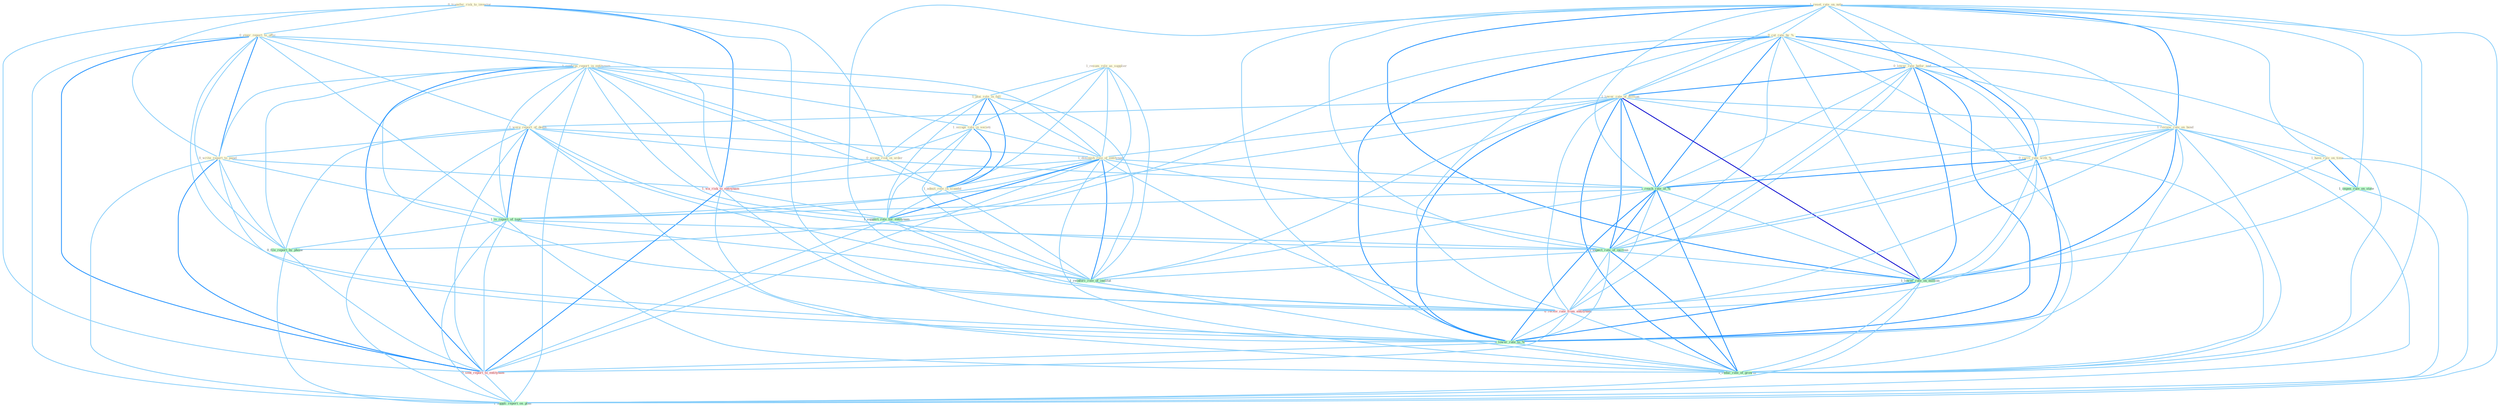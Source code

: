 Graph G{ 
    node
    [shape=polygon,style=filled,width=.5,height=.06,color="#BDFCC9",fixedsize=true,fontsize=4,
    fontcolor="#2f4f4f"];
    {node
    [color="#ffffe0", fontcolor="#8b7d6b"] "1_reset_rate_on_note " "0_cut_rate_by_% " "0_transfer_risk_to_investor " "0_lower_rate_befor_end " "0_steer_report_to_offic " "1_resum_role_as_supplier " "1_lower_rate_of_million " "1_confirm_report_in_entitynam " "1_review_rate_on_bond " "1_have_rule_on_time " "1_were_report_of_death " "1_plai_role_in_fall " "0_write_report_to_panel " "1_occupi_role_in_societi " "0_accept_risk_in_order " "1_diminish_role_of_entitynam " "1_admit_role_in_scandal " "0_carri_rate_with_% "}
{node [color="#fff0f5", fontcolor="#b22222"] "1_wa_risk_to_entitynam " "0_receiv_rate_from_entitynam " "0_sent_report_to_entitynam "}
edge [color="#B0E2FF"];

	"1_reset_rate_on_note " -- "0_cut_rate_by_% " [w="1", color="#87cefa" ];
	"1_reset_rate_on_note " -- "0_lower_rate_befor_end " [w="1", color="#87cefa" ];
	"1_reset_rate_on_note " -- "1_lower_rate_of_million " [w="1", color="#87cefa" ];
	"1_reset_rate_on_note " -- "1_review_rate_on_bond " [w="2", color="#1e90ff" , len=0.8];
	"1_reset_rate_on_note " -- "1_have_rule_on_time " [w="1", color="#87cefa" ];
	"1_reset_rate_on_note " -- "0_carri_rate_with_% " [w="1", color="#87cefa" ];
	"1_reset_rate_on_note " -- "1_impos_rule_on_state " [w="1", color="#87cefa" ];
	"1_reset_rate_on_note " -- "1_reach_rate_of_% " [w="1", color="#87cefa" ];
	"1_reset_rate_on_note " -- "1_expect_rate_of_increas " [w="1", color="#87cefa" ];
	"1_reset_rate_on_note " -- "1_lower_rate_on_million " [w="2", color="#1e90ff" , len=0.8];
	"1_reset_rate_on_note " -- "0_receiv_rate_from_entitynam " [w="1", color="#87cefa" ];
	"1_reset_rate_on_note " -- "0_lower_rate_to_% " [w="1", color="#87cefa" ];
	"1_reset_rate_on_note " -- "1_suppli_report_on_plan " [w="1", color="#87cefa" ];
	"1_reset_rate_on_note " -- "1_reduc_rate_of_growth " [w="1", color="#87cefa" ];
	"0_cut_rate_by_% " -- "0_lower_rate_befor_end " [w="1", color="#87cefa" ];
	"0_cut_rate_by_% " -- "1_lower_rate_of_million " [w="1", color="#87cefa" ];
	"0_cut_rate_by_% " -- "1_review_rate_on_bond " [w="1", color="#87cefa" ];
	"0_cut_rate_by_% " -- "0_carri_rate_with_% " [w="2", color="#1e90ff" , len=0.8];
	"0_cut_rate_by_% " -- "1_reach_rate_of_% " [w="2", color="#1e90ff" , len=0.8];
	"0_cut_rate_by_% " -- "1_expect_rate_of_increas " [w="1", color="#87cefa" ];
	"0_cut_rate_by_% " -- "1_lower_rate_on_million " [w="1", color="#87cefa" ];
	"0_cut_rate_by_% " -- "0_receiv_rate_from_entitynam " [w="1", color="#87cefa" ];
	"0_cut_rate_by_% " -- "0_file_report_by_phone " [w="1", color="#87cefa" ];
	"0_cut_rate_by_% " -- "0_lower_rate_to_% " [w="2", color="#1e90ff" , len=0.8];
	"0_cut_rate_by_% " -- "1_reduc_rate_of_growth " [w="1", color="#87cefa" ];
	"0_transfer_risk_to_investor " -- "0_steer_report_to_offic " [w="1", color="#87cefa" ];
	"0_transfer_risk_to_investor " -- "0_write_report_to_panel " [w="1", color="#87cefa" ];
	"0_transfer_risk_to_investor " -- "0_accept_risk_in_order " [w="1", color="#87cefa" ];
	"0_transfer_risk_to_investor " -- "1_wa_risk_to_entitynam " [w="2", color="#1e90ff" , len=0.8];
	"0_transfer_risk_to_investor " -- "0_lower_rate_to_% " [w="1", color="#87cefa" ];
	"0_transfer_risk_to_investor " -- "0_sent_report_to_entitynam " [w="1", color="#87cefa" ];
	"0_lower_rate_befor_end " -- "1_lower_rate_of_million " [w="2", color="#1e90ff" , len=0.8];
	"0_lower_rate_befor_end " -- "1_review_rate_on_bond " [w="1", color="#87cefa" ];
	"0_lower_rate_befor_end " -- "0_carri_rate_with_% " [w="1", color="#87cefa" ];
	"0_lower_rate_befor_end " -- "1_reach_rate_of_% " [w="1", color="#87cefa" ];
	"0_lower_rate_befor_end " -- "1_expect_rate_of_increas " [w="1", color="#87cefa" ];
	"0_lower_rate_befor_end " -- "1_lower_rate_on_million " [w="2", color="#1e90ff" , len=0.8];
	"0_lower_rate_befor_end " -- "0_receiv_rate_from_entitynam " [w="1", color="#87cefa" ];
	"0_lower_rate_befor_end " -- "0_lower_rate_to_% " [w="2", color="#1e90ff" , len=0.8];
	"0_lower_rate_befor_end " -- "1_reduc_rate_of_growth " [w="1", color="#87cefa" ];
	"0_steer_report_to_offic " -- "1_confirm_report_in_entitynam " [w="1", color="#87cefa" ];
	"0_steer_report_to_offic " -- "1_were_report_of_death " [w="1", color="#87cefa" ];
	"0_steer_report_to_offic " -- "0_write_report_to_panel " [w="2", color="#1e90ff" , len=0.8];
	"0_steer_report_to_offic " -- "1_wa_risk_to_entitynam " [w="1", color="#87cefa" ];
	"0_steer_report_to_offic " -- "1_is_report_of_topic " [w="1", color="#87cefa" ];
	"0_steer_report_to_offic " -- "0_file_report_by_phone " [w="1", color="#87cefa" ];
	"0_steer_report_to_offic " -- "0_lower_rate_to_% " [w="1", color="#87cefa" ];
	"0_steer_report_to_offic " -- "0_sent_report_to_entitynam " [w="2", color="#1e90ff" , len=0.8];
	"0_steer_report_to_offic " -- "1_suppli_report_on_plan " [w="1", color="#87cefa" ];
	"1_resum_role_as_supplier " -- "1_plai_role_in_fall " [w="1", color="#87cefa" ];
	"1_resum_role_as_supplier " -- "1_occupi_role_in_societi " [w="1", color="#87cefa" ];
	"1_resum_role_as_supplier " -- "1_diminish_role_of_entitynam " [w="1", color="#87cefa" ];
	"1_resum_role_as_supplier " -- "1_admit_role_in_scandal " [w="1", color="#87cefa" ];
	"1_resum_role_as_supplier " -- "1_support_role_for_entitynam " [w="1", color="#87cefa" ];
	"1_resum_role_as_supplier " -- "1_reinforc_role_of_institut " [w="1", color="#87cefa" ];
	"1_lower_rate_of_million " -- "1_review_rate_on_bond " [w="1", color="#87cefa" ];
	"1_lower_rate_of_million " -- "1_were_report_of_death " [w="1", color="#87cefa" ];
	"1_lower_rate_of_million " -- "1_diminish_role_of_entitynam " [w="1", color="#87cefa" ];
	"1_lower_rate_of_million " -- "0_carri_rate_with_% " [w="1", color="#87cefa" ];
	"1_lower_rate_of_million " -- "1_reach_rate_of_% " [w="2", color="#1e90ff" , len=0.8];
	"1_lower_rate_of_million " -- "1_is_report_of_topic " [w="1", color="#87cefa" ];
	"1_lower_rate_of_million " -- "1_expect_rate_of_increas " [w="2", color="#1e90ff" , len=0.8];
	"1_lower_rate_of_million " -- "1_reinforc_role_of_institut " [w="1", color="#87cefa" ];
	"1_lower_rate_of_million " -- "1_lower_rate_on_million " [w="3", color="#0000cd" , len=0.6];
	"1_lower_rate_of_million " -- "0_receiv_rate_from_entitynam " [w="1", color="#87cefa" ];
	"1_lower_rate_of_million " -- "0_lower_rate_to_% " [w="2", color="#1e90ff" , len=0.8];
	"1_lower_rate_of_million " -- "1_reduc_rate_of_growth " [w="2", color="#1e90ff" , len=0.8];
	"1_confirm_report_in_entitynam " -- "1_were_report_of_death " [w="1", color="#87cefa" ];
	"1_confirm_report_in_entitynam " -- "1_plai_role_in_fall " [w="1", color="#87cefa" ];
	"1_confirm_report_in_entitynam " -- "0_write_report_to_panel " [w="1", color="#87cefa" ];
	"1_confirm_report_in_entitynam " -- "1_occupi_role_in_societi " [w="1", color="#87cefa" ];
	"1_confirm_report_in_entitynam " -- "0_accept_risk_in_order " [w="1", color="#87cefa" ];
	"1_confirm_report_in_entitynam " -- "1_diminish_role_of_entitynam " [w="1", color="#87cefa" ];
	"1_confirm_report_in_entitynam " -- "1_admit_role_in_scandal " [w="1", color="#87cefa" ];
	"1_confirm_report_in_entitynam " -- "1_wa_risk_to_entitynam " [w="1", color="#87cefa" ];
	"1_confirm_report_in_entitynam " -- "1_support_role_for_entitynam " [w="1", color="#87cefa" ];
	"1_confirm_report_in_entitynam " -- "1_is_report_of_topic " [w="1", color="#87cefa" ];
	"1_confirm_report_in_entitynam " -- "0_receiv_rate_from_entitynam " [w="1", color="#87cefa" ];
	"1_confirm_report_in_entitynam " -- "0_file_report_by_phone " [w="1", color="#87cefa" ];
	"1_confirm_report_in_entitynam " -- "0_sent_report_to_entitynam " [w="2", color="#1e90ff" , len=0.8];
	"1_confirm_report_in_entitynam " -- "1_suppli_report_on_plan " [w="1", color="#87cefa" ];
	"1_review_rate_on_bond " -- "1_have_rule_on_time " [w="1", color="#87cefa" ];
	"1_review_rate_on_bond " -- "0_carri_rate_with_% " [w="1", color="#87cefa" ];
	"1_review_rate_on_bond " -- "1_impos_rule_on_state " [w="1", color="#87cefa" ];
	"1_review_rate_on_bond " -- "1_reach_rate_of_% " [w="1", color="#87cefa" ];
	"1_review_rate_on_bond " -- "1_expect_rate_of_increas " [w="1", color="#87cefa" ];
	"1_review_rate_on_bond " -- "1_lower_rate_on_million " [w="2", color="#1e90ff" , len=0.8];
	"1_review_rate_on_bond " -- "0_receiv_rate_from_entitynam " [w="1", color="#87cefa" ];
	"1_review_rate_on_bond " -- "0_lower_rate_to_% " [w="1", color="#87cefa" ];
	"1_review_rate_on_bond " -- "1_suppli_report_on_plan " [w="1", color="#87cefa" ];
	"1_review_rate_on_bond " -- "1_reduc_rate_of_growth " [w="1", color="#87cefa" ];
	"1_have_rule_on_time " -- "1_impos_rule_on_state " [w="2", color="#1e90ff" , len=0.8];
	"1_have_rule_on_time " -- "1_lower_rate_on_million " [w="1", color="#87cefa" ];
	"1_have_rule_on_time " -- "1_suppli_report_on_plan " [w="1", color="#87cefa" ];
	"1_were_report_of_death " -- "0_write_report_to_panel " [w="1", color="#87cefa" ];
	"1_were_report_of_death " -- "1_diminish_role_of_entitynam " [w="1", color="#87cefa" ];
	"1_were_report_of_death " -- "1_reach_rate_of_% " [w="1", color="#87cefa" ];
	"1_were_report_of_death " -- "1_is_report_of_topic " [w="2", color="#1e90ff" , len=0.8];
	"1_were_report_of_death " -- "1_expect_rate_of_increas " [w="1", color="#87cefa" ];
	"1_were_report_of_death " -- "1_reinforc_role_of_institut " [w="1", color="#87cefa" ];
	"1_were_report_of_death " -- "0_file_report_by_phone " [w="1", color="#87cefa" ];
	"1_were_report_of_death " -- "0_sent_report_to_entitynam " [w="1", color="#87cefa" ];
	"1_were_report_of_death " -- "1_suppli_report_on_plan " [w="1", color="#87cefa" ];
	"1_were_report_of_death " -- "1_reduc_rate_of_growth " [w="1", color="#87cefa" ];
	"1_plai_role_in_fall " -- "1_occupi_role_in_societi " [w="2", color="#1e90ff" , len=0.8];
	"1_plai_role_in_fall " -- "0_accept_risk_in_order " [w="1", color="#87cefa" ];
	"1_plai_role_in_fall " -- "1_diminish_role_of_entitynam " [w="1", color="#87cefa" ];
	"1_plai_role_in_fall " -- "1_admit_role_in_scandal " [w="2", color="#1e90ff" , len=0.8];
	"1_plai_role_in_fall " -- "1_support_role_for_entitynam " [w="1", color="#87cefa" ];
	"1_plai_role_in_fall " -- "1_reinforc_role_of_institut " [w="1", color="#87cefa" ];
	"0_write_report_to_panel " -- "1_wa_risk_to_entitynam " [w="1", color="#87cefa" ];
	"0_write_report_to_panel " -- "1_is_report_of_topic " [w="1", color="#87cefa" ];
	"0_write_report_to_panel " -- "0_file_report_by_phone " [w="1", color="#87cefa" ];
	"0_write_report_to_panel " -- "0_lower_rate_to_% " [w="1", color="#87cefa" ];
	"0_write_report_to_panel " -- "0_sent_report_to_entitynam " [w="2", color="#1e90ff" , len=0.8];
	"0_write_report_to_panel " -- "1_suppli_report_on_plan " [w="1", color="#87cefa" ];
	"1_occupi_role_in_societi " -- "0_accept_risk_in_order " [w="1", color="#87cefa" ];
	"1_occupi_role_in_societi " -- "1_diminish_role_of_entitynam " [w="1", color="#87cefa" ];
	"1_occupi_role_in_societi " -- "1_admit_role_in_scandal " [w="2", color="#1e90ff" , len=0.8];
	"1_occupi_role_in_societi " -- "1_support_role_for_entitynam " [w="1", color="#87cefa" ];
	"1_occupi_role_in_societi " -- "1_reinforc_role_of_institut " [w="1", color="#87cefa" ];
	"0_accept_risk_in_order " -- "1_admit_role_in_scandal " [w="1", color="#87cefa" ];
	"0_accept_risk_in_order " -- "1_wa_risk_to_entitynam " [w="1", color="#87cefa" ];
	"1_diminish_role_of_entitynam " -- "1_admit_role_in_scandal " [w="1", color="#87cefa" ];
	"1_diminish_role_of_entitynam " -- "1_wa_risk_to_entitynam " [w="1", color="#87cefa" ];
	"1_diminish_role_of_entitynam " -- "1_support_role_for_entitynam " [w="2", color="#1e90ff" , len=0.8];
	"1_diminish_role_of_entitynam " -- "1_reach_rate_of_% " [w="1", color="#87cefa" ];
	"1_diminish_role_of_entitynam " -- "1_is_report_of_topic " [w="1", color="#87cefa" ];
	"1_diminish_role_of_entitynam " -- "1_expect_rate_of_increas " [w="1", color="#87cefa" ];
	"1_diminish_role_of_entitynam " -- "1_reinforc_role_of_institut " [w="2", color="#1e90ff" , len=0.8];
	"1_diminish_role_of_entitynam " -- "0_receiv_rate_from_entitynam " [w="1", color="#87cefa" ];
	"1_diminish_role_of_entitynam " -- "0_sent_report_to_entitynam " [w="1", color="#87cefa" ];
	"1_diminish_role_of_entitynam " -- "1_reduc_rate_of_growth " [w="1", color="#87cefa" ];
	"1_admit_role_in_scandal " -- "1_support_role_for_entitynam " [w="1", color="#87cefa" ];
	"1_admit_role_in_scandal " -- "1_reinforc_role_of_institut " [w="1", color="#87cefa" ];
	"0_carri_rate_with_% " -- "1_reach_rate_of_% " [w="2", color="#1e90ff" , len=0.8];
	"0_carri_rate_with_% " -- "1_expect_rate_of_increas " [w="1", color="#87cefa" ];
	"0_carri_rate_with_% " -- "1_lower_rate_on_million " [w="1", color="#87cefa" ];
	"0_carri_rate_with_% " -- "0_receiv_rate_from_entitynam " [w="1", color="#87cefa" ];
	"0_carri_rate_with_% " -- "0_lower_rate_to_% " [w="2", color="#1e90ff" , len=0.8];
	"0_carri_rate_with_% " -- "1_reduc_rate_of_growth " [w="1", color="#87cefa" ];
	"1_wa_risk_to_entitynam " -- "1_support_role_for_entitynam " [w="1", color="#87cefa" ];
	"1_wa_risk_to_entitynam " -- "0_receiv_rate_from_entitynam " [w="1", color="#87cefa" ];
	"1_wa_risk_to_entitynam " -- "0_lower_rate_to_% " [w="1", color="#87cefa" ];
	"1_wa_risk_to_entitynam " -- "0_sent_report_to_entitynam " [w="2", color="#1e90ff" , len=0.8];
	"1_impos_rule_on_state " -- "1_lower_rate_on_million " [w="1", color="#87cefa" ];
	"1_impos_rule_on_state " -- "1_suppli_report_on_plan " [w="1", color="#87cefa" ];
	"1_support_role_for_entitynam " -- "1_reinforc_role_of_institut " [w="1", color="#87cefa" ];
	"1_support_role_for_entitynam " -- "0_receiv_rate_from_entitynam " [w="1", color="#87cefa" ];
	"1_support_role_for_entitynam " -- "0_sent_report_to_entitynam " [w="1", color="#87cefa" ];
	"1_reach_rate_of_% " -- "1_is_report_of_topic " [w="1", color="#87cefa" ];
	"1_reach_rate_of_% " -- "1_expect_rate_of_increas " [w="2", color="#1e90ff" , len=0.8];
	"1_reach_rate_of_% " -- "1_reinforc_role_of_institut " [w="1", color="#87cefa" ];
	"1_reach_rate_of_% " -- "1_lower_rate_on_million " [w="1", color="#87cefa" ];
	"1_reach_rate_of_% " -- "0_receiv_rate_from_entitynam " [w="1", color="#87cefa" ];
	"1_reach_rate_of_% " -- "0_lower_rate_to_% " [w="2", color="#1e90ff" , len=0.8];
	"1_reach_rate_of_% " -- "1_reduc_rate_of_growth " [w="2", color="#1e90ff" , len=0.8];
	"1_is_report_of_topic " -- "1_expect_rate_of_increas " [w="1", color="#87cefa" ];
	"1_is_report_of_topic " -- "1_reinforc_role_of_institut " [w="1", color="#87cefa" ];
	"1_is_report_of_topic " -- "0_file_report_by_phone " [w="1", color="#87cefa" ];
	"1_is_report_of_topic " -- "0_sent_report_to_entitynam " [w="1", color="#87cefa" ];
	"1_is_report_of_topic " -- "1_suppli_report_on_plan " [w="1", color="#87cefa" ];
	"1_is_report_of_topic " -- "1_reduc_rate_of_growth " [w="1", color="#87cefa" ];
	"1_expect_rate_of_increas " -- "1_reinforc_role_of_institut " [w="1", color="#87cefa" ];
	"1_expect_rate_of_increas " -- "1_lower_rate_on_million " [w="1", color="#87cefa" ];
	"1_expect_rate_of_increas " -- "0_receiv_rate_from_entitynam " [w="1", color="#87cefa" ];
	"1_expect_rate_of_increas " -- "0_lower_rate_to_% " [w="1", color="#87cefa" ];
	"1_expect_rate_of_increas " -- "1_reduc_rate_of_growth " [w="2", color="#1e90ff" , len=0.8];
	"1_reinforc_role_of_institut " -- "1_reduc_rate_of_growth " [w="1", color="#87cefa" ];
	"1_lower_rate_on_million " -- "0_receiv_rate_from_entitynam " [w="1", color="#87cefa" ];
	"1_lower_rate_on_million " -- "0_lower_rate_to_% " [w="2", color="#1e90ff" , len=0.8];
	"1_lower_rate_on_million " -- "1_suppli_report_on_plan " [w="1", color="#87cefa" ];
	"1_lower_rate_on_million " -- "1_reduc_rate_of_growth " [w="1", color="#87cefa" ];
	"0_receiv_rate_from_entitynam " -- "0_lower_rate_to_% " [w="1", color="#87cefa" ];
	"0_receiv_rate_from_entitynam " -- "0_sent_report_to_entitynam " [w="1", color="#87cefa" ];
	"0_receiv_rate_from_entitynam " -- "1_reduc_rate_of_growth " [w="1", color="#87cefa" ];
	"0_file_report_by_phone " -- "0_sent_report_to_entitynam " [w="1", color="#87cefa" ];
	"0_file_report_by_phone " -- "1_suppli_report_on_plan " [w="1", color="#87cefa" ];
	"0_lower_rate_to_% " -- "0_sent_report_to_entitynam " [w="1", color="#87cefa" ];
	"0_lower_rate_to_% " -- "1_reduc_rate_of_growth " [w="1", color="#87cefa" ];
	"0_sent_report_to_entitynam " -- "1_suppli_report_on_plan " [w="1", color="#87cefa" ];
}